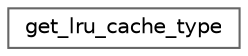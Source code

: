 digraph "类继承关系图"
{
 // LATEX_PDF_SIZE
  bgcolor="transparent";
  edge [fontname=Helvetica,fontsize=10,labelfontname=Helvetica,labelfontsize=10];
  node [fontname=Helvetica,fontsize=10,shape=box,height=0.2,width=0.4];
  rankdir="LR";
  Node0 [id="Node000000",label="get_lru_cache_type",height=0.2,width=0.4,color="grey40", fillcolor="white", style="filled",URL="$structget__lru__cache__type.html",tooltip=" "];
}
